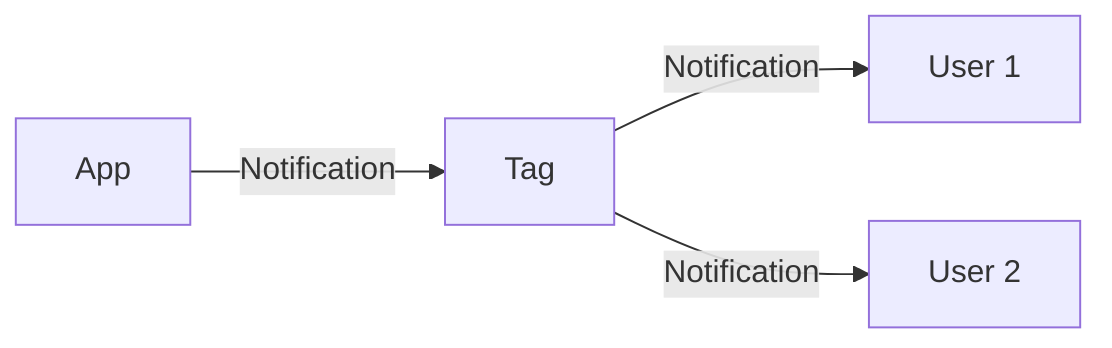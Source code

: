 flowchart LR
A[App] -->|Notification| B[Tag]
B -->|Notification| C[User 1]
B -->|Notification| D[User 2]
